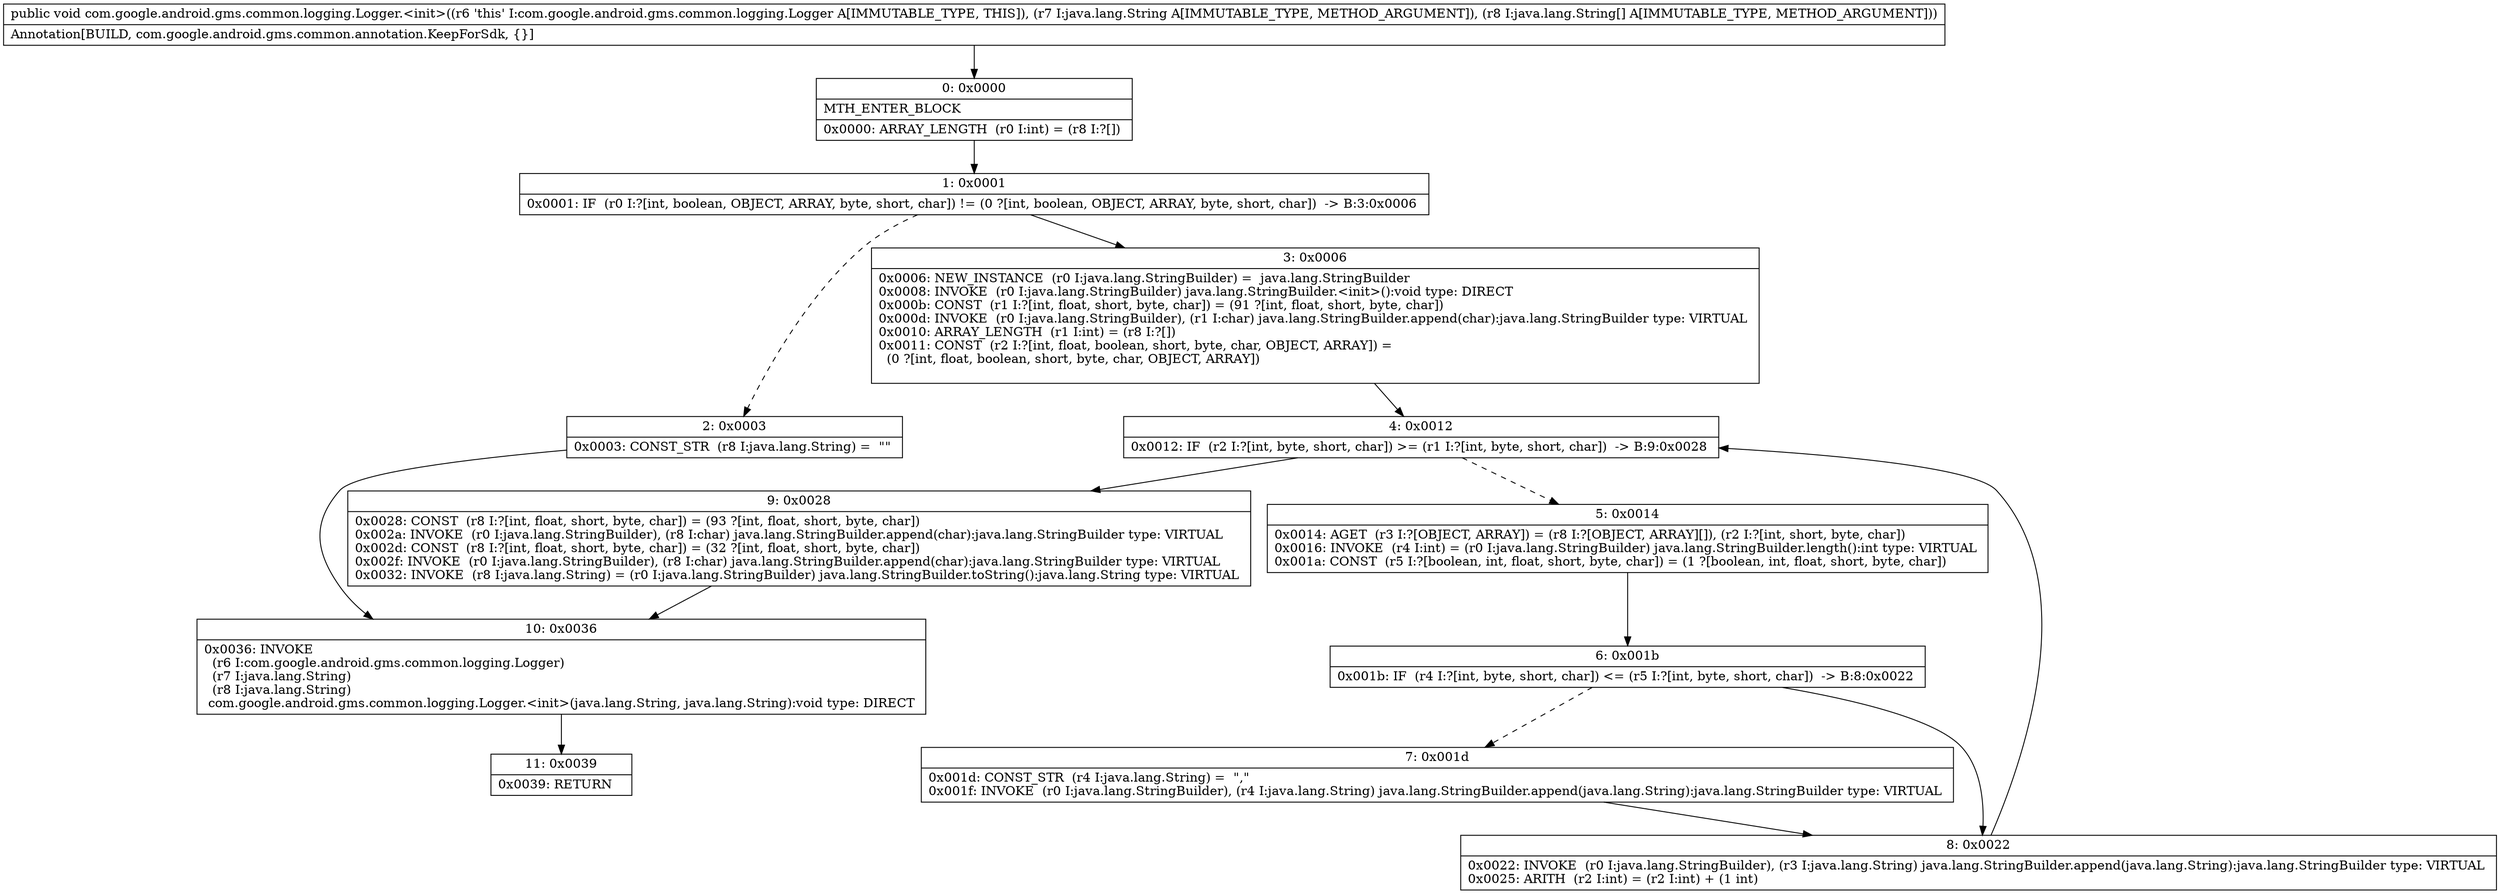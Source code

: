 digraph "CFG forcom.google.android.gms.common.logging.Logger.\<init\>(Ljava\/lang\/String;[Ljava\/lang\/String;)V" {
Node_0 [shape=record,label="{0\:\ 0x0000|MTH_ENTER_BLOCK\l|0x0000: ARRAY_LENGTH  (r0 I:int) = (r8 I:?[]) \l}"];
Node_1 [shape=record,label="{1\:\ 0x0001|0x0001: IF  (r0 I:?[int, boolean, OBJECT, ARRAY, byte, short, char]) != (0 ?[int, boolean, OBJECT, ARRAY, byte, short, char])  \-\> B:3:0x0006 \l}"];
Node_2 [shape=record,label="{2\:\ 0x0003|0x0003: CONST_STR  (r8 I:java.lang.String) =  \"\" \l}"];
Node_3 [shape=record,label="{3\:\ 0x0006|0x0006: NEW_INSTANCE  (r0 I:java.lang.StringBuilder) =  java.lang.StringBuilder \l0x0008: INVOKE  (r0 I:java.lang.StringBuilder) java.lang.StringBuilder.\<init\>():void type: DIRECT \l0x000b: CONST  (r1 I:?[int, float, short, byte, char]) = (91 ?[int, float, short, byte, char]) \l0x000d: INVOKE  (r0 I:java.lang.StringBuilder), (r1 I:char) java.lang.StringBuilder.append(char):java.lang.StringBuilder type: VIRTUAL \l0x0010: ARRAY_LENGTH  (r1 I:int) = (r8 I:?[]) \l0x0011: CONST  (r2 I:?[int, float, boolean, short, byte, char, OBJECT, ARRAY]) = \l  (0 ?[int, float, boolean, short, byte, char, OBJECT, ARRAY])\l \l}"];
Node_4 [shape=record,label="{4\:\ 0x0012|0x0012: IF  (r2 I:?[int, byte, short, char]) \>= (r1 I:?[int, byte, short, char])  \-\> B:9:0x0028 \l}"];
Node_5 [shape=record,label="{5\:\ 0x0014|0x0014: AGET  (r3 I:?[OBJECT, ARRAY]) = (r8 I:?[OBJECT, ARRAY][]), (r2 I:?[int, short, byte, char]) \l0x0016: INVOKE  (r4 I:int) = (r0 I:java.lang.StringBuilder) java.lang.StringBuilder.length():int type: VIRTUAL \l0x001a: CONST  (r5 I:?[boolean, int, float, short, byte, char]) = (1 ?[boolean, int, float, short, byte, char]) \l}"];
Node_6 [shape=record,label="{6\:\ 0x001b|0x001b: IF  (r4 I:?[int, byte, short, char]) \<= (r5 I:?[int, byte, short, char])  \-\> B:8:0x0022 \l}"];
Node_7 [shape=record,label="{7\:\ 0x001d|0x001d: CONST_STR  (r4 I:java.lang.String) =  \",\" \l0x001f: INVOKE  (r0 I:java.lang.StringBuilder), (r4 I:java.lang.String) java.lang.StringBuilder.append(java.lang.String):java.lang.StringBuilder type: VIRTUAL \l}"];
Node_8 [shape=record,label="{8\:\ 0x0022|0x0022: INVOKE  (r0 I:java.lang.StringBuilder), (r3 I:java.lang.String) java.lang.StringBuilder.append(java.lang.String):java.lang.StringBuilder type: VIRTUAL \l0x0025: ARITH  (r2 I:int) = (r2 I:int) + (1 int) \l}"];
Node_9 [shape=record,label="{9\:\ 0x0028|0x0028: CONST  (r8 I:?[int, float, short, byte, char]) = (93 ?[int, float, short, byte, char]) \l0x002a: INVOKE  (r0 I:java.lang.StringBuilder), (r8 I:char) java.lang.StringBuilder.append(char):java.lang.StringBuilder type: VIRTUAL \l0x002d: CONST  (r8 I:?[int, float, short, byte, char]) = (32 ?[int, float, short, byte, char]) \l0x002f: INVOKE  (r0 I:java.lang.StringBuilder), (r8 I:char) java.lang.StringBuilder.append(char):java.lang.StringBuilder type: VIRTUAL \l0x0032: INVOKE  (r8 I:java.lang.String) = (r0 I:java.lang.StringBuilder) java.lang.StringBuilder.toString():java.lang.String type: VIRTUAL \l}"];
Node_10 [shape=record,label="{10\:\ 0x0036|0x0036: INVOKE  \l  (r6 I:com.google.android.gms.common.logging.Logger)\l  (r7 I:java.lang.String)\l  (r8 I:java.lang.String)\l com.google.android.gms.common.logging.Logger.\<init\>(java.lang.String, java.lang.String):void type: DIRECT \l}"];
Node_11 [shape=record,label="{11\:\ 0x0039|0x0039: RETURN   \l}"];
MethodNode[shape=record,label="{public void com.google.android.gms.common.logging.Logger.\<init\>((r6 'this' I:com.google.android.gms.common.logging.Logger A[IMMUTABLE_TYPE, THIS]), (r7 I:java.lang.String A[IMMUTABLE_TYPE, METHOD_ARGUMENT]), (r8 I:java.lang.String[] A[IMMUTABLE_TYPE, METHOD_ARGUMENT]))  | Annotation[BUILD, com.google.android.gms.common.annotation.KeepForSdk, \{\}]\l}"];
MethodNode -> Node_0;
Node_0 -> Node_1;
Node_1 -> Node_2[style=dashed];
Node_1 -> Node_3;
Node_2 -> Node_10;
Node_3 -> Node_4;
Node_4 -> Node_5[style=dashed];
Node_4 -> Node_9;
Node_5 -> Node_6;
Node_6 -> Node_7[style=dashed];
Node_6 -> Node_8;
Node_7 -> Node_8;
Node_8 -> Node_4;
Node_9 -> Node_10;
Node_10 -> Node_11;
}

